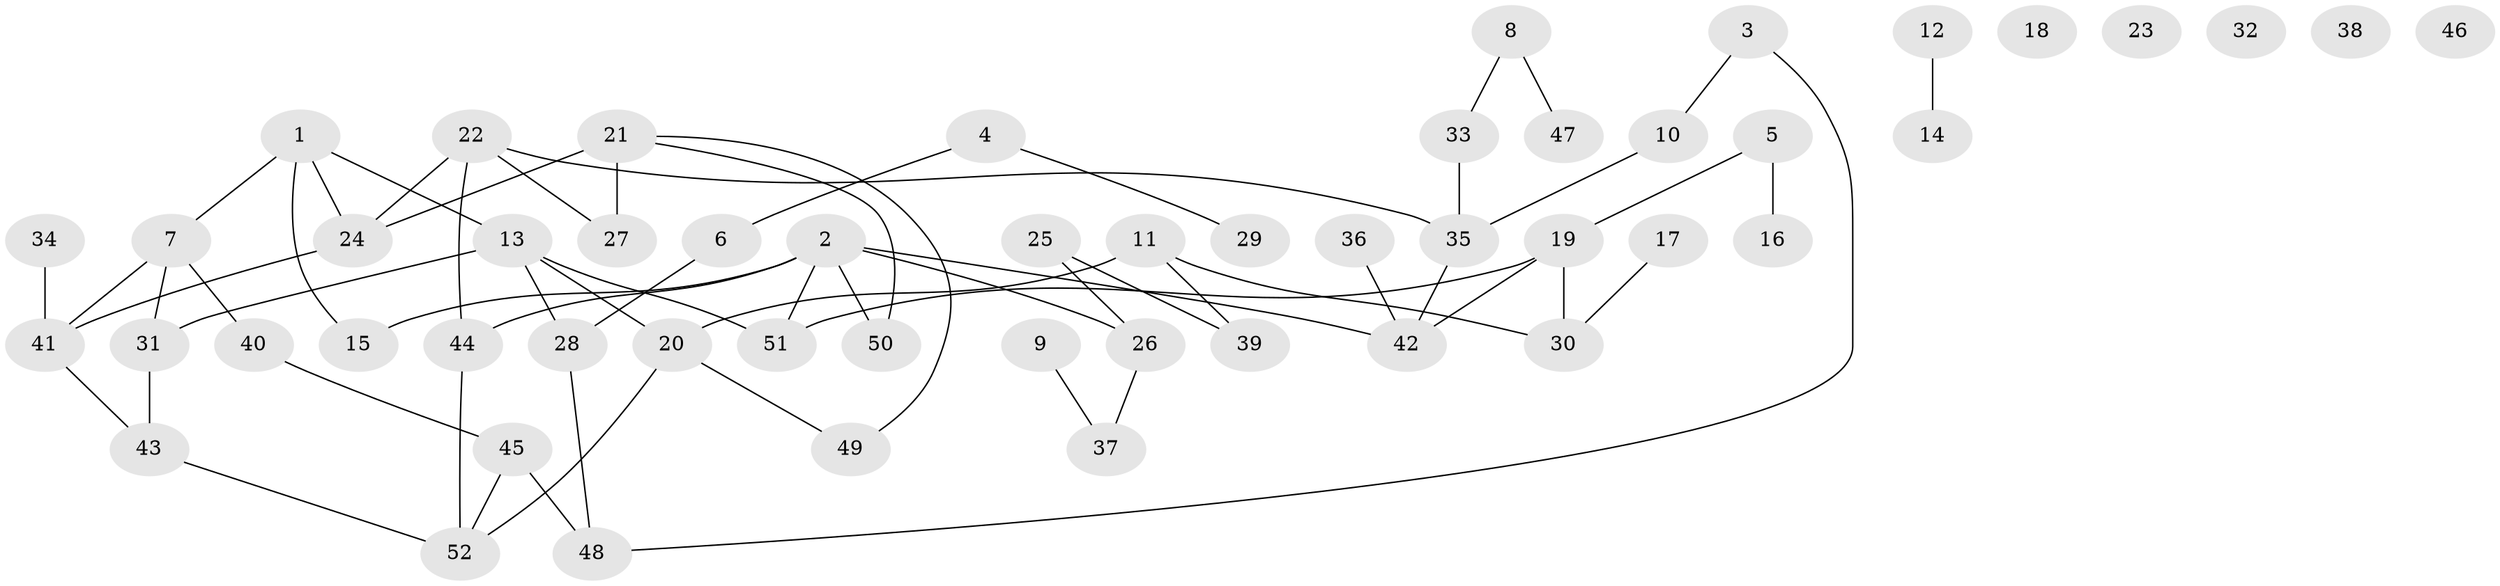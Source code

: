 // Generated by graph-tools (version 1.1) at 2025/25/03/09/25 03:25:24]
// undirected, 52 vertices, 62 edges
graph export_dot {
graph [start="1"]
  node [color=gray90,style=filled];
  1;
  2;
  3;
  4;
  5;
  6;
  7;
  8;
  9;
  10;
  11;
  12;
  13;
  14;
  15;
  16;
  17;
  18;
  19;
  20;
  21;
  22;
  23;
  24;
  25;
  26;
  27;
  28;
  29;
  30;
  31;
  32;
  33;
  34;
  35;
  36;
  37;
  38;
  39;
  40;
  41;
  42;
  43;
  44;
  45;
  46;
  47;
  48;
  49;
  50;
  51;
  52;
  1 -- 7;
  1 -- 13;
  1 -- 15;
  1 -- 24;
  2 -- 15;
  2 -- 26;
  2 -- 42;
  2 -- 44;
  2 -- 50;
  2 -- 51;
  3 -- 10;
  3 -- 48;
  4 -- 6;
  4 -- 29;
  5 -- 16;
  5 -- 19;
  6 -- 28;
  7 -- 31;
  7 -- 40;
  7 -- 41;
  8 -- 33;
  8 -- 47;
  9 -- 37;
  10 -- 35;
  11 -- 20;
  11 -- 30;
  11 -- 39;
  12 -- 14;
  13 -- 20;
  13 -- 28;
  13 -- 31;
  13 -- 51;
  17 -- 30;
  19 -- 30;
  19 -- 42;
  19 -- 51;
  20 -- 49;
  20 -- 52;
  21 -- 24;
  21 -- 27;
  21 -- 49;
  21 -- 50;
  22 -- 24;
  22 -- 27;
  22 -- 35;
  22 -- 44;
  24 -- 41;
  25 -- 26;
  25 -- 39;
  26 -- 37;
  28 -- 48;
  31 -- 43;
  33 -- 35;
  34 -- 41;
  35 -- 42;
  36 -- 42;
  40 -- 45;
  41 -- 43;
  43 -- 52;
  44 -- 52;
  45 -- 48;
  45 -- 52;
}
